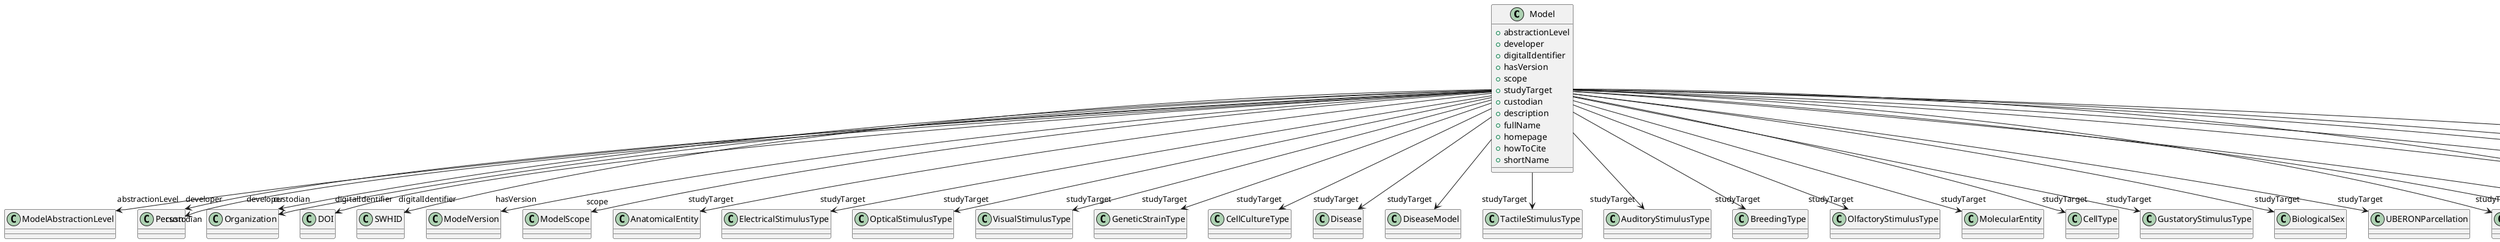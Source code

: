 @startuml
class Model {
+abstractionLevel
+developer
+digitalIdentifier
+hasVersion
+scope
+studyTarget
+custodian
+description
+fullName
+homepage
+howToCite
+shortName

}
Model -d-> "abstractionLevel" ModelAbstractionLevel
Model -d-> "developer" Person
Model -d-> "developer" Organization
Model -d-> "digitalIdentifier" DOI
Model -d-> "digitalIdentifier" SWHID
Model -d-> "hasVersion" ModelVersion
Model -d-> "scope" ModelScope
Model -d-> "studyTarget" AnatomicalEntity
Model -d-> "studyTarget" ElectricalStimulusType
Model -d-> "studyTarget" OpticalStimulusType
Model -d-> "studyTarget" VisualStimulusType
Model -d-> "studyTarget" GeneticStrainType
Model -d-> "studyTarget" CellCultureType
Model -d-> "studyTarget" Disease
Model -d-> "studyTarget" DiseaseModel
Model -d-> "studyTarget" TactileStimulusType
Model -d-> "studyTarget" AuditoryStimulusType
Model -d-> "studyTarget" BreedingType
Model -d-> "studyTarget" OlfactoryStimulusType
Model -d-> "studyTarget" MolecularEntity
Model -d-> "studyTarget" CellType
Model -d-> "studyTarget" GustatoryStimulusType
Model -d-> "studyTarget" BiologicalSex
Model -d-> "studyTarget" UBERONParcellation
Model -d-> "studyTarget" Organ
Model -d-> "studyTarget" Handedness
Model -d-> "studyTarget" OrganismSubstance
Model -d-> "studyTarget" Species
Model -d-> "studyTarget" TermSuggestion
Model -d-> "studyTarget" SubcellularEntity
Model -d-> "studyTarget" BiologicalOrder
Model -d-> "studyTarget" OrganismSystem
Model -d-> "custodian" Person
Model -d-> "custodian" Organization
Model -d-> "homepage" URL

@enduml